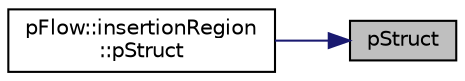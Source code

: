 digraph "pStruct"
{
 // LATEX_PDF_SIZE
  edge [fontname="Helvetica",fontsize="10",labelfontname="Helvetica",labelfontsize="10"];
  node [fontname="Helvetica",fontsize="10",shape=record];
  rankdir="RL";
  Node1 [label="pStruct",height=0.2,width=0.4,color="black", fillcolor="grey75", style="filled", fontcolor="black",tooltip=" "];
  Node1 -> Node2 [dir="back",color="midnightblue",fontsize="10",style="solid",fontname="Helvetica"];
  Node2 [label="pFlow::insertionRegion\l::pStruct",height=0.2,width=0.4,color="black", fillcolor="white", style="filled",URL="$classpFlow_1_1insertionRegion.html#ae355b601249331cd5c4facb48df43223",tooltip=" "];
}
